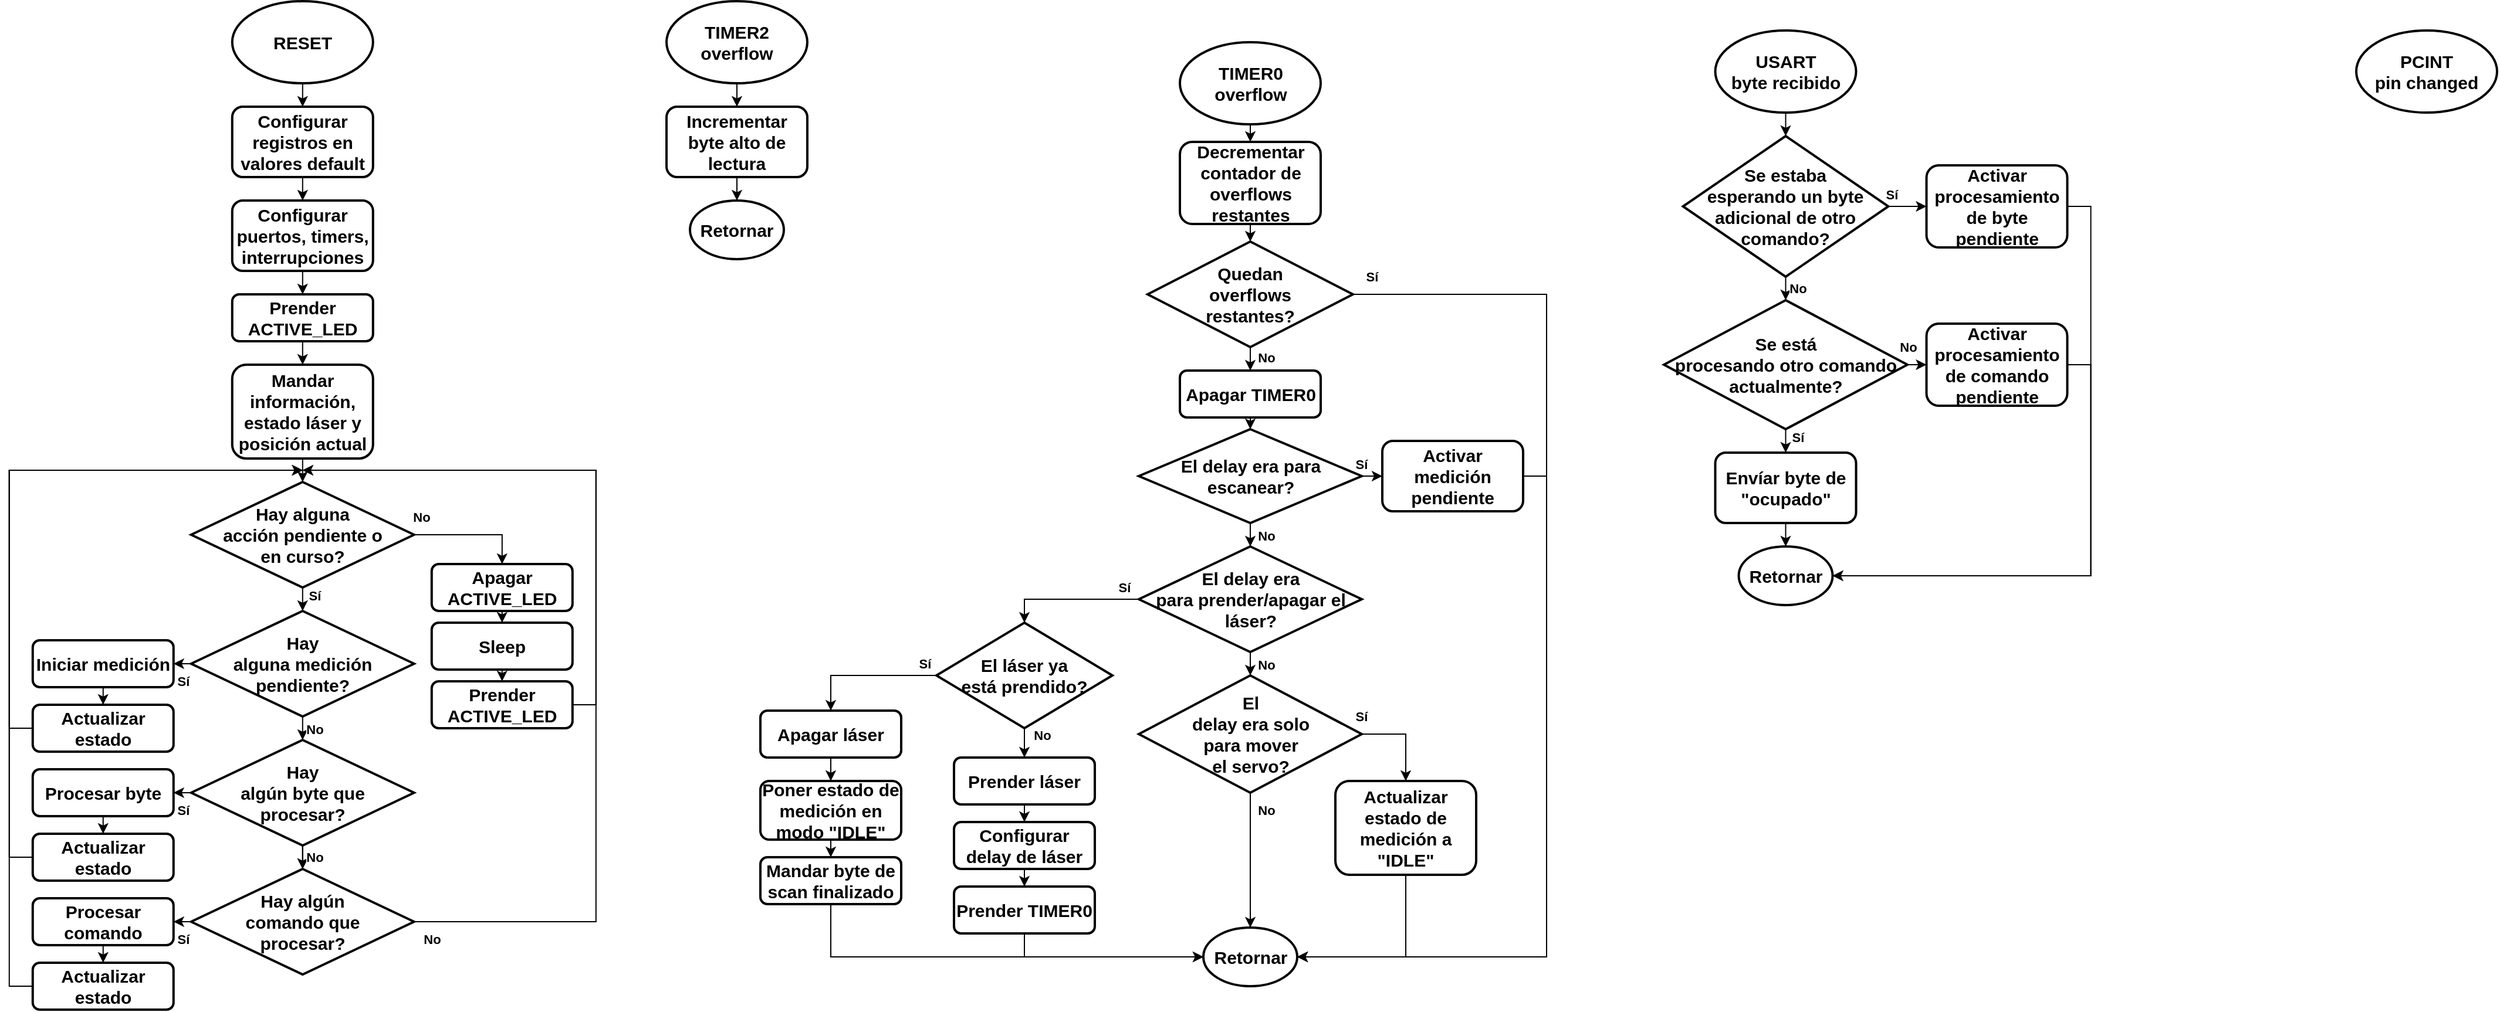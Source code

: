 <mxfile version="22.0.3" type="device">
  <diagram name="Page-1" id="x4ie3Mzu1vXqjYMbx4W9">
    <mxGraphModel dx="2600" dy="1048" grid="1" gridSize="10" guides="1" tooltips="1" connect="1" arrows="1" fold="1" page="1" pageScale="1" pageWidth="850" pageHeight="1100" math="0" shadow="0">
      <root>
        <mxCell id="0" />
        <mxCell id="1" parent="0" />
        <mxCell id="EXDuGgkbZWvS8G7htx2T-24" style="edgeStyle=orthogonalEdgeStyle;rounded=0;orthogonalLoop=1;jettySize=auto;html=1;exitX=0.5;exitY=1;exitDx=0;exitDy=0;entryX=0.5;entryY=0;entryDx=0;entryDy=0;" edge="1" parent="1" source="EXDuGgkbZWvS8G7htx2T-1" target="EXDuGgkbZWvS8G7htx2T-2">
          <mxGeometry relative="1" as="geometry" />
        </mxCell>
        <mxCell id="EXDuGgkbZWvS8G7htx2T-1" value="RESET" style="ellipse;whiteSpace=wrap;html=1;strokeWidth=2;fontSize=15;fontStyle=1" vertex="1" parent="1">
          <mxGeometry x="-590.11" y="65" width="120" height="70" as="geometry" />
        </mxCell>
        <mxCell id="EXDuGgkbZWvS8G7htx2T-25" style="edgeStyle=orthogonalEdgeStyle;rounded=0;orthogonalLoop=1;jettySize=auto;html=1;exitX=0.5;exitY=1;exitDx=0;exitDy=0;entryX=0.5;entryY=0;entryDx=0;entryDy=0;" edge="1" parent="1" source="EXDuGgkbZWvS8G7htx2T-2" target="EXDuGgkbZWvS8G7htx2T-10">
          <mxGeometry relative="1" as="geometry" />
        </mxCell>
        <mxCell id="EXDuGgkbZWvS8G7htx2T-2" value="Configurar registros en valores default" style="rounded=1;whiteSpace=wrap;html=1;strokeWidth=2;fontStyle=1;fontSize=15;" vertex="1" parent="1">
          <mxGeometry x="-590.11" y="155" width="120" height="60" as="geometry" />
        </mxCell>
        <mxCell id="EXDuGgkbZWvS8G7htx2T-127" style="edgeStyle=orthogonalEdgeStyle;rounded=0;orthogonalLoop=1;jettySize=auto;html=1;exitX=0.5;exitY=1;exitDx=0;exitDy=0;entryX=0.5;entryY=0;entryDx=0;entryDy=0;" edge="1" parent="1" source="EXDuGgkbZWvS8G7htx2T-4" target="EXDuGgkbZWvS8G7htx2T-114">
          <mxGeometry relative="1" as="geometry" />
        </mxCell>
        <mxCell id="EXDuGgkbZWvS8G7htx2T-4" value="USART&lt;br&gt;byte recibido" style="ellipse;whiteSpace=wrap;html=1;strokeWidth=2;fontSize=15;fontStyle=1" vertex="1" parent="1">
          <mxGeometry x="673.75" y="90" width="120" height="70" as="geometry" />
        </mxCell>
        <mxCell id="EXDuGgkbZWvS8G7htx2T-5" value="Retornar" style="ellipse;whiteSpace=wrap;html=1;strokeWidth=2;fontSize=15;fontStyle=1" vertex="1" parent="1">
          <mxGeometry x="-200" y="235" width="80" height="50" as="geometry" />
        </mxCell>
        <mxCell id="EXDuGgkbZWvS8G7htx2T-82" style="edgeStyle=orthogonalEdgeStyle;rounded=0;orthogonalLoop=1;jettySize=auto;html=1;exitX=0.5;exitY=1;exitDx=0;exitDy=0;entryX=0.5;entryY=0;entryDx=0;entryDy=0;" edge="1" parent="1" source="EXDuGgkbZWvS8G7htx2T-6" target="EXDuGgkbZWvS8G7htx2T-71">
          <mxGeometry relative="1" as="geometry" />
        </mxCell>
        <mxCell id="EXDuGgkbZWvS8G7htx2T-6" value="TIMER0&lt;br&gt;overflow" style="ellipse;whiteSpace=wrap;html=1;strokeWidth=2;fontSize=15;fontStyle=1" vertex="1" parent="1">
          <mxGeometry x="217.5" y="100" width="120" height="70" as="geometry" />
        </mxCell>
        <mxCell id="EXDuGgkbZWvS8G7htx2T-69" style="edgeStyle=orthogonalEdgeStyle;rounded=0;orthogonalLoop=1;jettySize=auto;html=1;exitX=0.5;exitY=1;exitDx=0;exitDy=0;entryX=0.5;entryY=0;entryDx=0;entryDy=0;" edge="1" parent="1" source="EXDuGgkbZWvS8G7htx2T-7" target="EXDuGgkbZWvS8G7htx2T-68">
          <mxGeometry relative="1" as="geometry" />
        </mxCell>
        <mxCell id="EXDuGgkbZWvS8G7htx2T-7" value="TIMER2&lt;br&gt;overflow" style="ellipse;whiteSpace=wrap;html=1;strokeWidth=2;fontSize=15;fontStyle=1" vertex="1" parent="1">
          <mxGeometry x="-220" y="65" width="120" height="70" as="geometry" />
        </mxCell>
        <mxCell id="EXDuGgkbZWvS8G7htx2T-9" value="PCINT&lt;br&gt;pin changed" style="ellipse;whiteSpace=wrap;html=1;strokeWidth=2;fontSize=15;fontStyle=1" vertex="1" parent="1">
          <mxGeometry x="1220" y="90" width="120" height="70" as="geometry" />
        </mxCell>
        <mxCell id="EXDuGgkbZWvS8G7htx2T-26" style="edgeStyle=orthogonalEdgeStyle;rounded=0;orthogonalLoop=1;jettySize=auto;html=1;exitX=0.5;exitY=1;exitDx=0;exitDy=0;entryX=0.5;entryY=0;entryDx=0;entryDy=0;" edge="1" parent="1" source="EXDuGgkbZWvS8G7htx2T-10" target="EXDuGgkbZWvS8G7htx2T-13">
          <mxGeometry relative="1" as="geometry" />
        </mxCell>
        <mxCell id="EXDuGgkbZWvS8G7htx2T-10" value="Configurar puertos, timers, interrupciones" style="rounded=1;whiteSpace=wrap;html=1;strokeWidth=2;fontStyle=1;fontSize=15;" vertex="1" parent="1">
          <mxGeometry x="-590.11" y="235" width="120" height="60" as="geometry" />
        </mxCell>
        <mxCell id="EXDuGgkbZWvS8G7htx2T-27" style="edgeStyle=orthogonalEdgeStyle;rounded=0;orthogonalLoop=1;jettySize=auto;html=1;exitX=0.5;exitY=1;exitDx=0;exitDy=0;entryX=0.5;entryY=0;entryDx=0;entryDy=0;" edge="1" parent="1" source="EXDuGgkbZWvS8G7htx2T-13" target="EXDuGgkbZWvS8G7htx2T-14">
          <mxGeometry relative="1" as="geometry" />
        </mxCell>
        <mxCell id="EXDuGgkbZWvS8G7htx2T-13" value="Prender ACTIVE_LED" style="rounded=1;whiteSpace=wrap;html=1;strokeWidth=2;fontStyle=1;fontSize=15;" vertex="1" parent="1">
          <mxGeometry x="-590.11" y="315" width="120" height="40" as="geometry" />
        </mxCell>
        <mxCell id="EXDuGgkbZWvS8G7htx2T-28" style="edgeStyle=orthogonalEdgeStyle;rounded=0;orthogonalLoop=1;jettySize=auto;html=1;exitX=0.5;exitY=1;exitDx=0;exitDy=0;entryX=0.5;entryY=0;entryDx=0;entryDy=0;" edge="1" parent="1" source="EXDuGgkbZWvS8G7htx2T-14" target="EXDuGgkbZWvS8G7htx2T-16">
          <mxGeometry relative="1" as="geometry" />
        </mxCell>
        <mxCell id="EXDuGgkbZWvS8G7htx2T-14" value="Mandar información, estado láser y posición actual" style="rounded=1;whiteSpace=wrap;html=1;strokeWidth=2;fontStyle=1;fontSize=15;" vertex="1" parent="1">
          <mxGeometry x="-590.11" y="375" width="120" height="80" as="geometry" />
        </mxCell>
        <mxCell id="EXDuGgkbZWvS8G7htx2T-29" style="edgeStyle=orthogonalEdgeStyle;rounded=0;orthogonalLoop=1;jettySize=auto;html=1;exitX=0.5;exitY=1;exitDx=0;exitDy=0;entryX=0.5;entryY=0;entryDx=0;entryDy=0;" edge="1" parent="1" source="EXDuGgkbZWvS8G7htx2T-16" target="EXDuGgkbZWvS8G7htx2T-21">
          <mxGeometry relative="1" as="geometry" />
        </mxCell>
        <mxCell id="EXDuGgkbZWvS8G7htx2T-66" value="Sí" style="edgeLabel;html=1;align=center;verticalAlign=middle;resizable=0;points=[];fontStyle=1" vertex="1" connectable="0" parent="EXDuGgkbZWvS8G7htx2T-29">
          <mxGeometry x="-0.346" y="2" relative="1" as="geometry">
            <mxPoint x="8" as="offset" />
          </mxGeometry>
        </mxCell>
        <mxCell id="EXDuGgkbZWvS8G7htx2T-32" style="edgeStyle=orthogonalEdgeStyle;rounded=0;orthogonalLoop=1;jettySize=auto;html=1;exitX=1;exitY=0.5;exitDx=0;exitDy=0;entryX=0.5;entryY=0;entryDx=0;entryDy=0;" edge="1" parent="1" source="EXDuGgkbZWvS8G7htx2T-16" target="EXDuGgkbZWvS8G7htx2T-17">
          <mxGeometry relative="1" as="geometry" />
        </mxCell>
        <mxCell id="EXDuGgkbZWvS8G7htx2T-67" value="No" style="edgeLabel;html=1;align=center;verticalAlign=middle;resizable=0;points=[];fontStyle=1" vertex="1" connectable="0" parent="EXDuGgkbZWvS8G7htx2T-32">
          <mxGeometry x="-0.715" y="-1" relative="1" as="geometry">
            <mxPoint x="-9" y="-16" as="offset" />
          </mxGeometry>
        </mxCell>
        <mxCell id="EXDuGgkbZWvS8G7htx2T-16" value="Hay alguna&lt;br&gt;acción pendiente o&lt;br&gt;en curso?" style="rhombus;whiteSpace=wrap;html=1;fontStyle=1;fontSize=15;strokeWidth=2;" vertex="1" parent="1">
          <mxGeometry x="-625.11" y="475" width="190" height="90" as="geometry" />
        </mxCell>
        <mxCell id="EXDuGgkbZWvS8G7htx2T-33" style="edgeStyle=orthogonalEdgeStyle;rounded=0;orthogonalLoop=1;jettySize=auto;html=1;exitX=0.5;exitY=1;exitDx=0;exitDy=0;entryX=0.5;entryY=0;entryDx=0;entryDy=0;" edge="1" parent="1" source="EXDuGgkbZWvS8G7htx2T-17" target="EXDuGgkbZWvS8G7htx2T-18">
          <mxGeometry relative="1" as="geometry" />
        </mxCell>
        <mxCell id="EXDuGgkbZWvS8G7htx2T-17" value="Apagar ACTIVE_LED" style="rounded=1;whiteSpace=wrap;html=1;strokeWidth=2;fontStyle=1;fontSize=15;" vertex="1" parent="1">
          <mxGeometry x="-420.11" y="545" width="120" height="40" as="geometry" />
        </mxCell>
        <mxCell id="EXDuGgkbZWvS8G7htx2T-34" style="edgeStyle=orthogonalEdgeStyle;rounded=0;orthogonalLoop=1;jettySize=auto;html=1;exitX=0.5;exitY=1;exitDx=0;exitDy=0;entryX=0.5;entryY=0;entryDx=0;entryDy=0;" edge="1" parent="1" source="EXDuGgkbZWvS8G7htx2T-18" target="EXDuGgkbZWvS8G7htx2T-19">
          <mxGeometry relative="1" as="geometry" />
        </mxCell>
        <mxCell id="EXDuGgkbZWvS8G7htx2T-18" value="Sleep" style="rounded=1;whiteSpace=wrap;html=1;strokeWidth=2;fontStyle=1;fontSize=15;" vertex="1" parent="1">
          <mxGeometry x="-420.11" y="595" width="120" height="40" as="geometry" />
        </mxCell>
        <mxCell id="EXDuGgkbZWvS8G7htx2T-35" style="edgeStyle=orthogonalEdgeStyle;rounded=0;orthogonalLoop=1;jettySize=auto;html=1;exitX=1;exitY=0.5;exitDx=0;exitDy=0;" edge="1" parent="1" source="EXDuGgkbZWvS8G7htx2T-19">
          <mxGeometry relative="1" as="geometry">
            <mxPoint x="-530.11" y="465" as="targetPoint" />
            <Array as="points">
              <mxPoint x="-280.11" y="665" />
              <mxPoint x="-280.11" y="465" />
            </Array>
          </mxGeometry>
        </mxCell>
        <mxCell id="EXDuGgkbZWvS8G7htx2T-19" value="Prender ACTIVE_LED" style="rounded=1;whiteSpace=wrap;html=1;strokeWidth=2;fontStyle=1;fontSize=15;" vertex="1" parent="1">
          <mxGeometry x="-420.11" y="645" width="120" height="40" as="geometry" />
        </mxCell>
        <mxCell id="EXDuGgkbZWvS8G7htx2T-30" style="edgeStyle=orthogonalEdgeStyle;rounded=0;orthogonalLoop=1;jettySize=auto;html=1;exitX=0.5;exitY=1;exitDx=0;exitDy=0;entryX=0.5;entryY=0;entryDx=0;entryDy=0;" edge="1" parent="1" source="EXDuGgkbZWvS8G7htx2T-21" target="EXDuGgkbZWvS8G7htx2T-22">
          <mxGeometry relative="1" as="geometry" />
        </mxCell>
        <mxCell id="EXDuGgkbZWvS8G7htx2T-65" value="No" style="edgeLabel;html=1;align=center;verticalAlign=middle;resizable=0;points=[];fontStyle=1" vertex="1" connectable="0" parent="EXDuGgkbZWvS8G7htx2T-30">
          <mxGeometry x="-0.26" relative="1" as="geometry">
            <mxPoint x="10" y="3" as="offset" />
          </mxGeometry>
        </mxCell>
        <mxCell id="EXDuGgkbZWvS8G7htx2T-38" style="edgeStyle=orthogonalEdgeStyle;rounded=0;orthogonalLoop=1;jettySize=auto;html=1;exitX=0;exitY=0.5;exitDx=0;exitDy=0;entryX=1;entryY=0.5;entryDx=0;entryDy=0;" edge="1" parent="1" source="EXDuGgkbZWvS8G7htx2T-21" target="EXDuGgkbZWvS8G7htx2T-36">
          <mxGeometry relative="1" as="geometry" />
        </mxCell>
        <mxCell id="EXDuGgkbZWvS8G7htx2T-62" value="Sí" style="edgeLabel;html=1;align=center;verticalAlign=middle;resizable=0;points=[];fontStyle=1" vertex="1" connectable="0" parent="EXDuGgkbZWvS8G7htx2T-38">
          <mxGeometry x="0.032" relative="1" as="geometry">
            <mxPoint y="15" as="offset" />
          </mxGeometry>
        </mxCell>
        <mxCell id="EXDuGgkbZWvS8G7htx2T-21" value="Hay&lt;br&gt;alguna medición pendiente?" style="rhombus;whiteSpace=wrap;html=1;fontStyle=1;fontSize=15;strokeWidth=2;" vertex="1" parent="1">
          <mxGeometry x="-625.11" y="585" width="190" height="90" as="geometry" />
        </mxCell>
        <mxCell id="EXDuGgkbZWvS8G7htx2T-31" style="edgeStyle=orthogonalEdgeStyle;rounded=0;orthogonalLoop=1;jettySize=auto;html=1;exitX=0.5;exitY=1;exitDx=0;exitDy=0;entryX=0.5;entryY=0;entryDx=0;entryDy=0;" edge="1" parent="1" source="EXDuGgkbZWvS8G7htx2T-22" target="EXDuGgkbZWvS8G7htx2T-23">
          <mxGeometry relative="1" as="geometry" />
        </mxCell>
        <mxCell id="EXDuGgkbZWvS8G7htx2T-41" style="edgeStyle=orthogonalEdgeStyle;rounded=0;orthogonalLoop=1;jettySize=auto;html=1;exitX=0;exitY=0.5;exitDx=0;exitDy=0;entryX=1;entryY=0.5;entryDx=0;entryDy=0;" edge="1" parent="1" source="EXDuGgkbZWvS8G7htx2T-22" target="EXDuGgkbZWvS8G7htx2T-40">
          <mxGeometry relative="1" as="geometry" />
        </mxCell>
        <mxCell id="EXDuGgkbZWvS8G7htx2T-61" value="Sí" style="edgeLabel;html=1;align=center;verticalAlign=middle;resizable=0;points=[];fontStyle=1" vertex="1" connectable="0" parent="EXDuGgkbZWvS8G7htx2T-41">
          <mxGeometry x="0.032" relative="1" as="geometry">
            <mxPoint y="15" as="offset" />
          </mxGeometry>
        </mxCell>
        <mxCell id="EXDuGgkbZWvS8G7htx2T-63" value="" style="edgeStyle=orthogonalEdgeStyle;rounded=0;orthogonalLoop=1;jettySize=auto;html=1;" edge="1" parent="1" source="EXDuGgkbZWvS8G7htx2T-22" target="EXDuGgkbZWvS8G7htx2T-23">
          <mxGeometry relative="1" as="geometry" />
        </mxCell>
        <mxCell id="EXDuGgkbZWvS8G7htx2T-64" value="No" style="edgeLabel;html=1;align=center;verticalAlign=middle;resizable=0;points=[];fontStyle=1" vertex="1" connectable="0" parent="EXDuGgkbZWvS8G7htx2T-63">
          <mxGeometry x="0.136" y="3" relative="1" as="geometry">
            <mxPoint x="13" y="4" as="offset" />
          </mxGeometry>
        </mxCell>
        <mxCell id="EXDuGgkbZWvS8G7htx2T-22" value="Hay&lt;br&gt;algún byte que&lt;br&gt;procesar?" style="rhombus;whiteSpace=wrap;html=1;fontStyle=1;fontSize=15;strokeWidth=2;" vertex="1" parent="1">
          <mxGeometry x="-625.11" y="695" width="190" height="90" as="geometry" />
        </mxCell>
        <mxCell id="EXDuGgkbZWvS8G7htx2T-56" style="edgeStyle=orthogonalEdgeStyle;rounded=0;orthogonalLoop=1;jettySize=auto;html=1;exitX=0;exitY=0.5;exitDx=0;exitDy=0;entryX=1;entryY=0.5;entryDx=0;entryDy=0;" edge="1" parent="1" source="EXDuGgkbZWvS8G7htx2T-23" target="EXDuGgkbZWvS8G7htx2T-45">
          <mxGeometry relative="1" as="geometry" />
        </mxCell>
        <mxCell id="EXDuGgkbZWvS8G7htx2T-60" value="Sí" style="edgeLabel;html=1;align=center;verticalAlign=middle;resizable=0;points=[];fontStyle=1" vertex="1" connectable="0" parent="EXDuGgkbZWvS8G7htx2T-56">
          <mxGeometry x="0.013" y="-4" relative="1" as="geometry">
            <mxPoint y="19" as="offset" />
          </mxGeometry>
        </mxCell>
        <mxCell id="EXDuGgkbZWvS8G7htx2T-57" style="edgeStyle=orthogonalEdgeStyle;rounded=0;orthogonalLoop=1;jettySize=auto;html=1;exitX=1;exitY=0.5;exitDx=0;exitDy=0;" edge="1" parent="1" source="EXDuGgkbZWvS8G7htx2T-23">
          <mxGeometry relative="1" as="geometry">
            <mxPoint x="-530.11" y="465" as="targetPoint" />
            <Array as="points">
              <mxPoint x="-280.11" y="850" />
              <mxPoint x="-280.11" y="465" />
            </Array>
          </mxGeometry>
        </mxCell>
        <mxCell id="EXDuGgkbZWvS8G7htx2T-58" value="No&lt;br&gt;" style="edgeLabel;html=1;align=center;verticalAlign=middle;resizable=0;points=[];fontStyle=1" vertex="1" connectable="0" parent="EXDuGgkbZWvS8G7htx2T-57">
          <mxGeometry x="-0.888" y="3" relative="1" as="geometry">
            <mxPoint x="-29" y="18" as="offset" />
          </mxGeometry>
        </mxCell>
        <mxCell id="EXDuGgkbZWvS8G7htx2T-23" value="Hay algún&lt;br&gt;comando que&lt;br&gt;procesar?" style="rhombus;whiteSpace=wrap;html=1;fontStyle=1;fontSize=15;strokeWidth=2;" vertex="1" parent="1">
          <mxGeometry x="-625.11" y="805" width="190" height="90" as="geometry" />
        </mxCell>
        <mxCell id="EXDuGgkbZWvS8G7htx2T-49" style="edgeStyle=orthogonalEdgeStyle;rounded=0;orthogonalLoop=1;jettySize=auto;html=1;exitX=0.5;exitY=1;exitDx=0;exitDy=0;entryX=0.5;entryY=0;entryDx=0;entryDy=0;" edge="1" parent="1" source="EXDuGgkbZWvS8G7htx2T-36" target="EXDuGgkbZWvS8G7htx2T-46">
          <mxGeometry relative="1" as="geometry" />
        </mxCell>
        <mxCell id="EXDuGgkbZWvS8G7htx2T-36" value="Iniciar medición" style="rounded=1;whiteSpace=wrap;html=1;strokeWidth=2;fontStyle=1;fontSize=15;" vertex="1" parent="1">
          <mxGeometry x="-760.11" y="610" width="120" height="40" as="geometry" />
        </mxCell>
        <mxCell id="EXDuGgkbZWvS8G7htx2T-52" style="edgeStyle=orthogonalEdgeStyle;rounded=0;orthogonalLoop=1;jettySize=auto;html=1;exitX=0.5;exitY=1;exitDx=0;exitDy=0;entryX=0.5;entryY=0;entryDx=0;entryDy=0;" edge="1" parent="1" source="EXDuGgkbZWvS8G7htx2T-40" target="EXDuGgkbZWvS8G7htx2T-47">
          <mxGeometry relative="1" as="geometry" />
        </mxCell>
        <mxCell id="EXDuGgkbZWvS8G7htx2T-40" value="Procesar byte" style="rounded=1;whiteSpace=wrap;html=1;strokeWidth=2;fontStyle=1;fontSize=15;" vertex="1" parent="1">
          <mxGeometry x="-760.11" y="720" width="120" height="40" as="geometry" />
        </mxCell>
        <mxCell id="EXDuGgkbZWvS8G7htx2T-54" style="edgeStyle=orthogonalEdgeStyle;rounded=0;orthogonalLoop=1;jettySize=auto;html=1;exitX=0.5;exitY=1;exitDx=0;exitDy=0;entryX=0.5;entryY=0;entryDx=0;entryDy=0;" edge="1" parent="1" source="EXDuGgkbZWvS8G7htx2T-45" target="EXDuGgkbZWvS8G7htx2T-48">
          <mxGeometry relative="1" as="geometry" />
        </mxCell>
        <mxCell id="EXDuGgkbZWvS8G7htx2T-45" value="Procesar comando" style="rounded=1;whiteSpace=wrap;html=1;strokeWidth=2;fontStyle=1;fontSize=15;" vertex="1" parent="1">
          <mxGeometry x="-760.11" y="830" width="120" height="40" as="geometry" />
        </mxCell>
        <mxCell id="EXDuGgkbZWvS8G7htx2T-50" style="edgeStyle=orthogonalEdgeStyle;rounded=0;orthogonalLoop=1;jettySize=auto;html=1;exitX=0;exitY=0.5;exitDx=0;exitDy=0;" edge="1" parent="1" source="EXDuGgkbZWvS8G7htx2T-46">
          <mxGeometry relative="1" as="geometry">
            <mxPoint x="-530.11" y="465" as="targetPoint" />
            <Array as="points">
              <mxPoint x="-780.11" y="685" />
              <mxPoint x="-780.11" y="465" />
            </Array>
          </mxGeometry>
        </mxCell>
        <mxCell id="EXDuGgkbZWvS8G7htx2T-46" value="Actualizar estado" style="rounded=1;whiteSpace=wrap;html=1;strokeWidth=2;fontStyle=1;fontSize=15;" vertex="1" parent="1">
          <mxGeometry x="-760.11" y="665" width="120" height="40" as="geometry" />
        </mxCell>
        <mxCell id="EXDuGgkbZWvS8G7htx2T-53" style="edgeStyle=orthogonalEdgeStyle;rounded=0;orthogonalLoop=1;jettySize=auto;html=1;exitX=0;exitY=0.5;exitDx=0;exitDy=0;" edge="1" parent="1" source="EXDuGgkbZWvS8G7htx2T-47">
          <mxGeometry relative="1" as="geometry">
            <mxPoint x="-530.11" y="465" as="targetPoint" />
            <Array as="points">
              <mxPoint x="-780.11" y="795" />
              <mxPoint x="-780.11" y="465" />
            </Array>
          </mxGeometry>
        </mxCell>
        <mxCell id="EXDuGgkbZWvS8G7htx2T-47" value="Actualizar estado" style="rounded=1;whiteSpace=wrap;html=1;strokeWidth=2;fontStyle=1;fontSize=15;" vertex="1" parent="1">
          <mxGeometry x="-760.11" y="775" width="120" height="40" as="geometry" />
        </mxCell>
        <mxCell id="EXDuGgkbZWvS8G7htx2T-55" style="edgeStyle=orthogonalEdgeStyle;rounded=0;orthogonalLoop=1;jettySize=auto;html=1;exitX=0;exitY=0.5;exitDx=0;exitDy=0;" edge="1" parent="1" source="EXDuGgkbZWvS8G7htx2T-48">
          <mxGeometry relative="1" as="geometry">
            <mxPoint x="-530.11" y="465" as="targetPoint" />
            <Array as="points">
              <mxPoint x="-780.11" y="905" />
              <mxPoint x="-780.11" y="465" />
            </Array>
          </mxGeometry>
        </mxCell>
        <mxCell id="EXDuGgkbZWvS8G7htx2T-48" value="Actualizar estado" style="rounded=1;whiteSpace=wrap;html=1;strokeWidth=2;fontStyle=1;fontSize=15;" vertex="1" parent="1">
          <mxGeometry x="-760.11" y="885" width="120" height="40" as="geometry" />
        </mxCell>
        <mxCell id="EXDuGgkbZWvS8G7htx2T-70" style="edgeStyle=orthogonalEdgeStyle;rounded=0;orthogonalLoop=1;jettySize=auto;html=1;exitX=0.5;exitY=1;exitDx=0;exitDy=0;entryX=0.5;entryY=0;entryDx=0;entryDy=0;" edge="1" parent="1" source="EXDuGgkbZWvS8G7htx2T-68" target="EXDuGgkbZWvS8G7htx2T-5">
          <mxGeometry relative="1" as="geometry" />
        </mxCell>
        <mxCell id="EXDuGgkbZWvS8G7htx2T-68" value="Incrementar byte alto de lectura" style="rounded=1;whiteSpace=wrap;html=1;strokeWidth=2;fontStyle=1;fontSize=15;" vertex="1" parent="1">
          <mxGeometry x="-220" y="155" width="120" height="60" as="geometry" />
        </mxCell>
        <mxCell id="EXDuGgkbZWvS8G7htx2T-81" style="edgeStyle=orthogonalEdgeStyle;rounded=0;orthogonalLoop=1;jettySize=auto;html=1;exitX=0.5;exitY=1;exitDx=0;exitDy=0;entryX=0.5;entryY=0;entryDx=0;entryDy=0;" edge="1" parent="1" source="EXDuGgkbZWvS8G7htx2T-71" target="EXDuGgkbZWvS8G7htx2T-72">
          <mxGeometry relative="1" as="geometry" />
        </mxCell>
        <mxCell id="EXDuGgkbZWvS8G7htx2T-71" value="Decrementar contador de overflows restantes" style="rounded=1;whiteSpace=wrap;html=1;strokeWidth=2;fontStyle=1;fontSize=15;" vertex="1" parent="1">
          <mxGeometry x="217.5" y="185" width="120" height="70" as="geometry" />
        </mxCell>
        <mxCell id="EXDuGgkbZWvS8G7htx2T-131" style="edgeStyle=orthogonalEdgeStyle;rounded=0;orthogonalLoop=1;jettySize=auto;html=1;exitX=1;exitY=0.5;exitDx=0;exitDy=0;entryX=1;entryY=0.5;entryDx=0;entryDy=0;" edge="1" parent="1" source="EXDuGgkbZWvS8G7htx2T-72" target="EXDuGgkbZWvS8G7htx2T-73">
          <mxGeometry relative="1" as="geometry">
            <Array as="points">
              <mxPoint x="530" y="315" />
              <mxPoint x="530" y="880" />
            </Array>
          </mxGeometry>
        </mxCell>
        <mxCell id="EXDuGgkbZWvS8G7htx2T-132" value="Sí" style="edgeLabel;html=1;align=center;verticalAlign=middle;resizable=0;points=[];fontStyle=1" vertex="1" connectable="0" parent="EXDuGgkbZWvS8G7htx2T-131">
          <mxGeometry x="-0.897" y="-1" relative="1" as="geometry">
            <mxPoint x="-33" y="-16" as="offset" />
          </mxGeometry>
        </mxCell>
        <mxCell id="EXDuGgkbZWvS8G7htx2T-72" value="Quedan&lt;br&gt;overflows&lt;br&gt;restantes?" style="rhombus;whiteSpace=wrap;html=1;fontStyle=1;fontSize=15;strokeWidth=2;" vertex="1" parent="1">
          <mxGeometry x="190" y="270" width="175" height="90" as="geometry" />
        </mxCell>
        <mxCell id="EXDuGgkbZWvS8G7htx2T-73" value="Retornar" style="ellipse;whiteSpace=wrap;html=1;strokeWidth=2;fontSize=15;fontStyle=1" vertex="1" parent="1">
          <mxGeometry x="237.5" y="855" width="80" height="50" as="geometry" />
        </mxCell>
        <mxCell id="EXDuGgkbZWvS8G7htx2T-80" style="edgeStyle=orthogonalEdgeStyle;rounded=0;orthogonalLoop=1;jettySize=auto;html=1;exitX=0.5;exitY=1;exitDx=0;exitDy=0;entryX=0.5;entryY=0;entryDx=0;entryDy=0;" edge="1" parent="1" source="EXDuGgkbZWvS8G7htx2T-74" target="EXDuGgkbZWvS8G7htx2T-75">
          <mxGeometry relative="1" as="geometry" />
        </mxCell>
        <mxCell id="EXDuGgkbZWvS8G7htx2T-74" value="Apagar TIMER0" style="rounded=1;whiteSpace=wrap;html=1;strokeWidth=2;fontStyle=1;fontSize=15;" vertex="1" parent="1">
          <mxGeometry x="217.5" y="380" width="120" height="40" as="geometry" />
        </mxCell>
        <mxCell id="EXDuGgkbZWvS8G7htx2T-83" style="edgeStyle=orthogonalEdgeStyle;rounded=0;orthogonalLoop=1;jettySize=auto;html=1;exitX=0.5;exitY=1;exitDx=0;exitDy=0;entryX=0.5;entryY=0;entryDx=0;entryDy=0;" edge="1" parent="1" source="EXDuGgkbZWvS8G7htx2T-75" target="EXDuGgkbZWvS8G7htx2T-76">
          <mxGeometry relative="1" as="geometry" />
        </mxCell>
        <mxCell id="EXDuGgkbZWvS8G7htx2T-135" value="No" style="edgeLabel;html=1;align=center;verticalAlign=middle;resizable=0;points=[];fontStyle=1" vertex="1" connectable="0" parent="EXDuGgkbZWvS8G7htx2T-83">
          <mxGeometry x="-0.452" y="2" relative="1" as="geometry">
            <mxPoint x="11" y="5" as="offset" />
          </mxGeometry>
        </mxCell>
        <mxCell id="EXDuGgkbZWvS8G7htx2T-90" style="edgeStyle=orthogonalEdgeStyle;rounded=0;orthogonalLoop=1;jettySize=auto;html=1;exitX=1;exitY=0.5;exitDx=0;exitDy=0;entryX=0;entryY=0.5;entryDx=0;entryDy=0;" edge="1" parent="1" source="EXDuGgkbZWvS8G7htx2T-75" target="EXDuGgkbZWvS8G7htx2T-89">
          <mxGeometry relative="1" as="geometry" />
        </mxCell>
        <mxCell id="EXDuGgkbZWvS8G7htx2T-134" value="Sí" style="edgeLabel;html=1;align=center;verticalAlign=middle;resizable=0;points=[];fontStyle=1" vertex="1" connectable="0" parent="EXDuGgkbZWvS8G7htx2T-90">
          <mxGeometry x="-0.024" y="-1" relative="1" as="geometry">
            <mxPoint x="-9" y="-11" as="offset" />
          </mxGeometry>
        </mxCell>
        <mxCell id="EXDuGgkbZWvS8G7htx2T-75" value="El delay era para escanear?" style="rhombus;whiteSpace=wrap;html=1;fontStyle=1;fontSize=15;strokeWidth=2;" vertex="1" parent="1">
          <mxGeometry x="182.5" y="430" width="190" height="80" as="geometry" />
        </mxCell>
        <mxCell id="EXDuGgkbZWvS8G7htx2T-84" style="edgeStyle=orthogonalEdgeStyle;rounded=0;orthogonalLoop=1;jettySize=auto;html=1;exitX=0.5;exitY=1;exitDx=0;exitDy=0;entryX=0.5;entryY=0;entryDx=0;entryDy=0;" edge="1" parent="1" source="EXDuGgkbZWvS8G7htx2T-76" target="EXDuGgkbZWvS8G7htx2T-77">
          <mxGeometry relative="1" as="geometry" />
        </mxCell>
        <mxCell id="EXDuGgkbZWvS8G7htx2T-136" value="No" style="edgeLabel;html=1;align=center;verticalAlign=middle;resizable=0;points=[];fontStyle=1" vertex="1" connectable="0" parent="EXDuGgkbZWvS8G7htx2T-84">
          <mxGeometry x="0.03" y="3" relative="1" as="geometry">
            <mxPoint x="10" as="offset" />
          </mxGeometry>
        </mxCell>
        <mxCell id="EXDuGgkbZWvS8G7htx2T-93" style="edgeStyle=orthogonalEdgeStyle;rounded=0;orthogonalLoop=1;jettySize=auto;html=1;exitX=0;exitY=0.5;exitDx=0;exitDy=0;entryX=0.5;entryY=0;entryDx=0;entryDy=0;" edge="1" parent="1" source="EXDuGgkbZWvS8G7htx2T-76" target="EXDuGgkbZWvS8G7htx2T-92">
          <mxGeometry relative="1" as="geometry" />
        </mxCell>
        <mxCell id="EXDuGgkbZWvS8G7htx2T-140" value="Sí" style="edgeLabel;html=1;align=center;verticalAlign=middle;resizable=0;points=[];fontStyle=1" vertex="1" connectable="0" parent="EXDuGgkbZWvS8G7htx2T-93">
          <mxGeometry x="-0.218" relative="1" as="geometry">
            <mxPoint x="33" y="-10" as="offset" />
          </mxGeometry>
        </mxCell>
        <mxCell id="EXDuGgkbZWvS8G7htx2T-76" value="El delay era&lt;br&gt;para prender/apagar el láser?" style="rhombus;whiteSpace=wrap;html=1;fontStyle=1;fontSize=15;strokeWidth=2;" vertex="1" parent="1">
          <mxGeometry x="182.5" y="530" width="190" height="90" as="geometry" />
        </mxCell>
        <mxCell id="EXDuGgkbZWvS8G7htx2T-78" style="edgeStyle=orthogonalEdgeStyle;rounded=0;orthogonalLoop=1;jettySize=auto;html=1;exitX=0.5;exitY=1;exitDx=0;exitDy=0;entryX=0.5;entryY=0;entryDx=0;entryDy=0;" edge="1" parent="1" source="EXDuGgkbZWvS8G7htx2T-77" target="EXDuGgkbZWvS8G7htx2T-73">
          <mxGeometry relative="1" as="geometry">
            <mxPoint x="277.5" y="830" as="targetPoint" />
          </mxGeometry>
        </mxCell>
        <mxCell id="EXDuGgkbZWvS8G7htx2T-137" value="No" style="edgeLabel;html=1;align=center;verticalAlign=middle;resizable=0;points=[];fontStyle=1" vertex="1" connectable="0" parent="EXDuGgkbZWvS8G7htx2T-78">
          <mxGeometry x="0.235" y="-1" relative="1" as="geometry">
            <mxPoint x="14" y="-56" as="offset" />
          </mxGeometry>
        </mxCell>
        <mxCell id="EXDuGgkbZWvS8G7htx2T-108" style="edgeStyle=orthogonalEdgeStyle;rounded=0;orthogonalLoop=1;jettySize=auto;html=1;exitX=1;exitY=0.5;exitDx=0;exitDy=0;entryX=0.5;entryY=0;entryDx=0;entryDy=0;" edge="1" parent="1" source="EXDuGgkbZWvS8G7htx2T-77" target="EXDuGgkbZWvS8G7htx2T-107">
          <mxGeometry relative="1" as="geometry" />
        </mxCell>
        <mxCell id="EXDuGgkbZWvS8G7htx2T-139" value="Sí" style="edgeLabel;html=1;align=center;verticalAlign=middle;resizable=0;points=[];fontStyle=1" vertex="1" connectable="0" parent="EXDuGgkbZWvS8G7htx2T-108">
          <mxGeometry x="-0.34" y="2" relative="1" as="geometry">
            <mxPoint x="-26" y="-13" as="offset" />
          </mxGeometry>
        </mxCell>
        <mxCell id="EXDuGgkbZWvS8G7htx2T-77" value="El&lt;br&gt;delay era solo&lt;br&gt;para mover&lt;br&gt;el servo?" style="rhombus;whiteSpace=wrap;html=1;fontStyle=1;fontSize=15;strokeWidth=2;" vertex="1" parent="1">
          <mxGeometry x="182.5" y="640" width="190" height="100" as="geometry" />
        </mxCell>
        <mxCell id="EXDuGgkbZWvS8G7htx2T-79" style="edgeStyle=orthogonalEdgeStyle;rounded=0;orthogonalLoop=1;jettySize=auto;html=1;exitX=0.5;exitY=1;exitDx=0;exitDy=0;entryX=0.5;entryY=0;entryDx=0;entryDy=0;" edge="1" parent="1" source="EXDuGgkbZWvS8G7htx2T-72" target="EXDuGgkbZWvS8G7htx2T-74">
          <mxGeometry relative="1" as="geometry" />
        </mxCell>
        <mxCell id="EXDuGgkbZWvS8G7htx2T-133" value="No" style="edgeLabel;html=1;align=center;verticalAlign=middle;resizable=0;points=[];fontStyle=1" vertex="1" connectable="0" parent="EXDuGgkbZWvS8G7htx2T-79">
          <mxGeometry x="-0.09" relative="1" as="geometry">
            <mxPoint x="13" as="offset" />
          </mxGeometry>
        </mxCell>
        <mxCell id="EXDuGgkbZWvS8G7htx2T-110" style="edgeStyle=orthogonalEdgeStyle;rounded=0;orthogonalLoop=1;jettySize=auto;html=1;exitX=1;exitY=0.5;exitDx=0;exitDy=0;entryX=1;entryY=0.5;entryDx=0;entryDy=0;" edge="1" parent="1" source="EXDuGgkbZWvS8G7htx2T-89" target="EXDuGgkbZWvS8G7htx2T-73">
          <mxGeometry relative="1" as="geometry" />
        </mxCell>
        <mxCell id="EXDuGgkbZWvS8G7htx2T-89" value="Activar medición pendiente" style="rounded=1;whiteSpace=wrap;html=1;strokeWidth=2;fontStyle=1;fontSize=15;" vertex="1" parent="1">
          <mxGeometry x="390" y="440" width="120" height="60" as="geometry" />
        </mxCell>
        <mxCell id="EXDuGgkbZWvS8G7htx2T-100" style="edgeStyle=orthogonalEdgeStyle;rounded=0;orthogonalLoop=1;jettySize=auto;html=1;exitX=0;exitY=0.5;exitDx=0;exitDy=0;entryX=0.5;entryY=0;entryDx=0;entryDy=0;" edge="1" parent="1" source="EXDuGgkbZWvS8G7htx2T-92" target="EXDuGgkbZWvS8G7htx2T-94">
          <mxGeometry relative="1" as="geometry" />
        </mxCell>
        <mxCell id="EXDuGgkbZWvS8G7htx2T-141" value="Sí" style="edgeLabel;html=1;align=center;verticalAlign=middle;resizable=0;points=[];fontStyle=1" vertex="1" connectable="0" parent="EXDuGgkbZWvS8G7htx2T-100">
          <mxGeometry x="-0.554" y="-1" relative="1" as="geometry">
            <mxPoint x="17" y="-9" as="offset" />
          </mxGeometry>
        </mxCell>
        <mxCell id="EXDuGgkbZWvS8G7htx2T-104" style="edgeStyle=orthogonalEdgeStyle;rounded=0;orthogonalLoop=1;jettySize=auto;html=1;exitX=0.5;exitY=1;exitDx=0;exitDy=0;entryX=0.5;entryY=0;entryDx=0;entryDy=0;" edge="1" parent="1" source="EXDuGgkbZWvS8G7htx2T-92" target="EXDuGgkbZWvS8G7htx2T-103">
          <mxGeometry relative="1" as="geometry" />
        </mxCell>
        <mxCell id="EXDuGgkbZWvS8G7htx2T-142" value="No" style="edgeLabel;html=1;align=center;verticalAlign=middle;resizable=0;points=[];fontStyle=1" vertex="1" connectable="0" parent="EXDuGgkbZWvS8G7htx2T-104">
          <mxGeometry x="-0.399" y="2" relative="1" as="geometry">
            <mxPoint x="13" y="-2" as="offset" />
          </mxGeometry>
        </mxCell>
        <mxCell id="EXDuGgkbZWvS8G7htx2T-92" value="El láser ya&lt;br&gt;está prendido?" style="rhombus;whiteSpace=wrap;html=1;fontStyle=1;fontSize=15;strokeWidth=2;" vertex="1" parent="1">
          <mxGeometry x="10" y="595" width="150" height="90" as="geometry" />
        </mxCell>
        <mxCell id="EXDuGgkbZWvS8G7htx2T-97" style="edgeStyle=orthogonalEdgeStyle;rounded=0;orthogonalLoop=1;jettySize=auto;html=1;exitX=0.5;exitY=1;exitDx=0;exitDy=0;entryX=0.5;entryY=0;entryDx=0;entryDy=0;" edge="1" parent="1" source="EXDuGgkbZWvS8G7htx2T-94" target="EXDuGgkbZWvS8G7htx2T-96">
          <mxGeometry relative="1" as="geometry" />
        </mxCell>
        <mxCell id="EXDuGgkbZWvS8G7htx2T-94" value="Apagar láser" style="rounded=1;whiteSpace=wrap;html=1;strokeWidth=2;fontStyle=1;fontSize=15;" vertex="1" parent="1">
          <mxGeometry x="-140" y="670" width="120" height="40" as="geometry" />
        </mxCell>
        <mxCell id="EXDuGgkbZWvS8G7htx2T-99" style="edgeStyle=orthogonalEdgeStyle;rounded=0;orthogonalLoop=1;jettySize=auto;html=1;exitX=0.5;exitY=1;exitDx=0;exitDy=0;entryX=0.5;entryY=0;entryDx=0;entryDy=0;" edge="1" parent="1" source="EXDuGgkbZWvS8G7htx2T-96" target="EXDuGgkbZWvS8G7htx2T-98">
          <mxGeometry relative="1" as="geometry" />
        </mxCell>
        <mxCell id="EXDuGgkbZWvS8G7htx2T-96" value="Poner estado de medición en modo &quot;IDLE&quot;" style="rounded=1;whiteSpace=wrap;html=1;strokeWidth=2;fontStyle=1;fontSize=15;" vertex="1" parent="1">
          <mxGeometry x="-140" y="730" width="120" height="50" as="geometry" />
        </mxCell>
        <mxCell id="EXDuGgkbZWvS8G7htx2T-112" style="edgeStyle=orthogonalEdgeStyle;rounded=0;orthogonalLoop=1;jettySize=auto;html=1;exitX=0.5;exitY=1;exitDx=0;exitDy=0;entryX=0;entryY=0.5;entryDx=0;entryDy=0;" edge="1" parent="1" source="EXDuGgkbZWvS8G7htx2T-98" target="EXDuGgkbZWvS8G7htx2T-73">
          <mxGeometry relative="1" as="geometry" />
        </mxCell>
        <mxCell id="EXDuGgkbZWvS8G7htx2T-98" value="Mandar byte de scan finalizado" style="rounded=1;whiteSpace=wrap;html=1;strokeWidth=2;fontStyle=1;fontSize=15;" vertex="1" parent="1">
          <mxGeometry x="-140" y="795" width="120" height="40" as="geometry" />
        </mxCell>
        <mxCell id="EXDuGgkbZWvS8G7htx2T-106" style="edgeStyle=orthogonalEdgeStyle;rounded=0;orthogonalLoop=1;jettySize=auto;html=1;exitX=0.5;exitY=1;exitDx=0;exitDy=0;entryX=0.5;entryY=0;entryDx=0;entryDy=0;" edge="1" parent="1" source="EXDuGgkbZWvS8G7htx2T-101" target="EXDuGgkbZWvS8G7htx2T-102">
          <mxGeometry relative="1" as="geometry" />
        </mxCell>
        <mxCell id="EXDuGgkbZWvS8G7htx2T-101" value="Configurar delay de láser" style="rounded=1;whiteSpace=wrap;html=1;strokeWidth=2;fontStyle=1;fontSize=15;" vertex="1" parent="1">
          <mxGeometry x="25" y="765" width="120" height="40" as="geometry" />
        </mxCell>
        <mxCell id="EXDuGgkbZWvS8G7htx2T-111" style="edgeStyle=orthogonalEdgeStyle;rounded=0;orthogonalLoop=1;jettySize=auto;html=1;exitX=0.5;exitY=1;exitDx=0;exitDy=0;entryX=0;entryY=0.5;entryDx=0;entryDy=0;" edge="1" parent="1" source="EXDuGgkbZWvS8G7htx2T-102" target="EXDuGgkbZWvS8G7htx2T-73">
          <mxGeometry relative="1" as="geometry" />
        </mxCell>
        <mxCell id="EXDuGgkbZWvS8G7htx2T-102" value="Prender TIMER0" style="rounded=1;whiteSpace=wrap;html=1;strokeWidth=2;fontStyle=1;fontSize=15;" vertex="1" parent="1">
          <mxGeometry x="25" y="820" width="120" height="40" as="geometry" />
        </mxCell>
        <mxCell id="EXDuGgkbZWvS8G7htx2T-105" style="edgeStyle=orthogonalEdgeStyle;rounded=0;orthogonalLoop=1;jettySize=auto;html=1;exitX=0.5;exitY=1;exitDx=0;exitDy=0;entryX=0.5;entryY=0;entryDx=0;entryDy=0;" edge="1" parent="1" source="EXDuGgkbZWvS8G7htx2T-103" target="EXDuGgkbZWvS8G7htx2T-101">
          <mxGeometry relative="1" as="geometry" />
        </mxCell>
        <mxCell id="EXDuGgkbZWvS8G7htx2T-103" value="Prender láser" style="rounded=1;whiteSpace=wrap;html=1;strokeWidth=2;fontStyle=1;fontSize=15;" vertex="1" parent="1">
          <mxGeometry x="25" y="710" width="120" height="40" as="geometry" />
        </mxCell>
        <mxCell id="EXDuGgkbZWvS8G7htx2T-109" style="edgeStyle=orthogonalEdgeStyle;rounded=0;orthogonalLoop=1;jettySize=auto;html=1;exitX=0.5;exitY=1;exitDx=0;exitDy=0;entryX=1;entryY=0.5;entryDx=0;entryDy=0;" edge="1" parent="1" source="EXDuGgkbZWvS8G7htx2T-107" target="EXDuGgkbZWvS8G7htx2T-73">
          <mxGeometry relative="1" as="geometry" />
        </mxCell>
        <mxCell id="EXDuGgkbZWvS8G7htx2T-107" value="Actualizar estado de medición a &quot;IDLE&quot;" style="rounded=1;whiteSpace=wrap;html=1;strokeWidth=2;fontStyle=1;fontSize=15;" vertex="1" parent="1">
          <mxGeometry x="350" y="730" width="120" height="80" as="geometry" />
        </mxCell>
        <mxCell id="EXDuGgkbZWvS8G7htx2T-123" style="edgeStyle=orthogonalEdgeStyle;rounded=0;orthogonalLoop=1;jettySize=auto;html=1;exitX=1;exitY=0.5;exitDx=0;exitDy=0;entryX=0;entryY=0.5;entryDx=0;entryDy=0;" edge="1" parent="1" source="EXDuGgkbZWvS8G7htx2T-114" target="EXDuGgkbZWvS8G7htx2T-121">
          <mxGeometry relative="1" as="geometry" />
        </mxCell>
        <mxCell id="EXDuGgkbZWvS8G7htx2T-144" value="Sí" style="edgeLabel;html=1;align=center;verticalAlign=middle;resizable=0;points=[];fontStyle=1" vertex="1" connectable="0" parent="EXDuGgkbZWvS8G7htx2T-123">
          <mxGeometry x="0.038" y="-2" relative="1" as="geometry">
            <mxPoint x="-15" y="-12" as="offset" />
          </mxGeometry>
        </mxCell>
        <mxCell id="EXDuGgkbZWvS8G7htx2T-128" style="edgeStyle=orthogonalEdgeStyle;rounded=0;orthogonalLoop=1;jettySize=auto;html=1;exitX=0.5;exitY=1;exitDx=0;exitDy=0;entryX=0.5;entryY=0;entryDx=0;entryDy=0;" edge="1" parent="1" source="EXDuGgkbZWvS8G7htx2T-114" target="EXDuGgkbZWvS8G7htx2T-115">
          <mxGeometry relative="1" as="geometry" />
        </mxCell>
        <mxCell id="EXDuGgkbZWvS8G7htx2T-148" value="No" style="edgeLabel;html=1;align=center;verticalAlign=middle;resizable=0;points=[];fontStyle=1" vertex="1" connectable="0" parent="EXDuGgkbZWvS8G7htx2T-128">
          <mxGeometry x="-0.082" y="4" relative="1" as="geometry">
            <mxPoint x="6" y="1" as="offset" />
          </mxGeometry>
        </mxCell>
        <mxCell id="EXDuGgkbZWvS8G7htx2T-114" value="Se estaba&lt;br&gt;esperando un byte adicional de otro comando?" style="rhombus;whiteSpace=wrap;html=1;fontStyle=1;fontSize=15;strokeWidth=2;" vertex="1" parent="1">
          <mxGeometry x="646.25" y="180" width="175" height="120" as="geometry" />
        </mxCell>
        <mxCell id="EXDuGgkbZWvS8G7htx2T-124" style="edgeStyle=orthogonalEdgeStyle;rounded=0;orthogonalLoop=1;jettySize=auto;html=1;exitX=1;exitY=0.5;exitDx=0;exitDy=0;entryX=0;entryY=0.5;entryDx=0;entryDy=0;" edge="1" parent="1" source="EXDuGgkbZWvS8G7htx2T-115" target="EXDuGgkbZWvS8G7htx2T-122">
          <mxGeometry relative="1" as="geometry" />
        </mxCell>
        <mxCell id="EXDuGgkbZWvS8G7htx2T-145" value="No" style="edgeLabel;html=1;align=center;verticalAlign=middle;resizable=0;points=[];fontStyle=1" vertex="1" connectable="0" parent="EXDuGgkbZWvS8G7htx2T-124">
          <mxGeometry x="-0.012" y="4" relative="1" as="geometry">
            <mxPoint x="-8" y="-11" as="offset" />
          </mxGeometry>
        </mxCell>
        <mxCell id="EXDuGgkbZWvS8G7htx2T-129" style="edgeStyle=orthogonalEdgeStyle;rounded=0;orthogonalLoop=1;jettySize=auto;html=1;exitX=0.5;exitY=1;exitDx=0;exitDy=0;entryX=0.5;entryY=0;entryDx=0;entryDy=0;" edge="1" parent="1" source="EXDuGgkbZWvS8G7htx2T-115" target="EXDuGgkbZWvS8G7htx2T-118">
          <mxGeometry relative="1" as="geometry" />
        </mxCell>
        <mxCell id="EXDuGgkbZWvS8G7htx2T-146" value="Sí" style="edgeLabel;html=1;align=center;verticalAlign=middle;resizable=0;points=[];fontStyle=1" vertex="1" connectable="0" parent="EXDuGgkbZWvS8G7htx2T-129">
          <mxGeometry x="-0.341" y="3" relative="1" as="geometry">
            <mxPoint x="7" as="offset" />
          </mxGeometry>
        </mxCell>
        <mxCell id="EXDuGgkbZWvS8G7htx2T-115" value="Se está&lt;br&gt;procesando otro comando actualmente?" style="rhombus;whiteSpace=wrap;html=1;fontStyle=1;fontSize=15;strokeWidth=2;" vertex="1" parent="1">
          <mxGeometry x="630" y="320" width="207.5" height="110" as="geometry" />
        </mxCell>
        <mxCell id="EXDuGgkbZWvS8G7htx2T-130" style="edgeStyle=orthogonalEdgeStyle;rounded=0;orthogonalLoop=1;jettySize=auto;html=1;exitX=0.5;exitY=1;exitDx=0;exitDy=0;entryX=0.5;entryY=0;entryDx=0;entryDy=0;" edge="1" parent="1" source="EXDuGgkbZWvS8G7htx2T-118" target="EXDuGgkbZWvS8G7htx2T-120">
          <mxGeometry relative="1" as="geometry" />
        </mxCell>
        <mxCell id="EXDuGgkbZWvS8G7htx2T-118" value="Envíar byte de &quot;ocupado&quot;" style="rounded=1;whiteSpace=wrap;html=1;strokeWidth=2;fontStyle=1;fontSize=15;" vertex="1" parent="1">
          <mxGeometry x="673.75" y="450" width="120" height="60" as="geometry" />
        </mxCell>
        <mxCell id="EXDuGgkbZWvS8G7htx2T-120" value="Retornar" style="ellipse;whiteSpace=wrap;html=1;strokeWidth=2;fontSize=15;fontStyle=1" vertex="1" parent="1">
          <mxGeometry x="693.75" y="530" width="80" height="50" as="geometry" />
        </mxCell>
        <mxCell id="EXDuGgkbZWvS8G7htx2T-126" style="edgeStyle=orthogonalEdgeStyle;rounded=0;orthogonalLoop=1;jettySize=auto;html=1;exitX=1;exitY=0.5;exitDx=0;exitDy=0;entryX=1;entryY=0.5;entryDx=0;entryDy=0;" edge="1" parent="1" source="EXDuGgkbZWvS8G7htx2T-121" target="EXDuGgkbZWvS8G7htx2T-120">
          <mxGeometry relative="1" as="geometry">
            <mxPoint x="773.75" y="570" as="targetPoint" />
          </mxGeometry>
        </mxCell>
        <mxCell id="EXDuGgkbZWvS8G7htx2T-121" value="Activar procesamiento de byte pendiente" style="rounded=1;whiteSpace=wrap;html=1;strokeWidth=2;fontStyle=1;fontSize=15;" vertex="1" parent="1">
          <mxGeometry x="853.75" y="205" width="120" height="70" as="geometry" />
        </mxCell>
        <mxCell id="EXDuGgkbZWvS8G7htx2T-125" style="edgeStyle=orthogonalEdgeStyle;rounded=0;orthogonalLoop=1;jettySize=auto;html=1;exitX=1;exitY=0.5;exitDx=0;exitDy=0;entryX=1;entryY=0.5;entryDx=0;entryDy=0;" edge="1" parent="1" source="EXDuGgkbZWvS8G7htx2T-122" target="EXDuGgkbZWvS8G7htx2T-120">
          <mxGeometry relative="1" as="geometry" />
        </mxCell>
        <mxCell id="EXDuGgkbZWvS8G7htx2T-122" value="Activar procesamiento de comando pendiente" style="rounded=1;whiteSpace=wrap;html=1;strokeWidth=2;fontStyle=1;fontSize=15;" vertex="1" parent="1">
          <mxGeometry x="853.75" y="340" width="120" height="70" as="geometry" />
        </mxCell>
      </root>
    </mxGraphModel>
  </diagram>
</mxfile>
